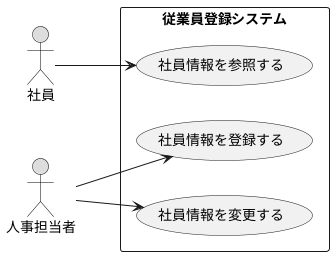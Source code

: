 @startuml
left to right direction
actor 社員 #DDDDDD;line:black;
actor 人事担当者 #DDDDDD;line:black;
rectangle 従業員登録システム {
    usecase 社員情報を登録する
    usecase 社員情報を参照する
    usecase 社員情報を変更する
}
社員 --> 社員情報を参照する
人事担当者 --> 社員情報を変更する
人事担当者 --> 社員情報を登録する
@enduml